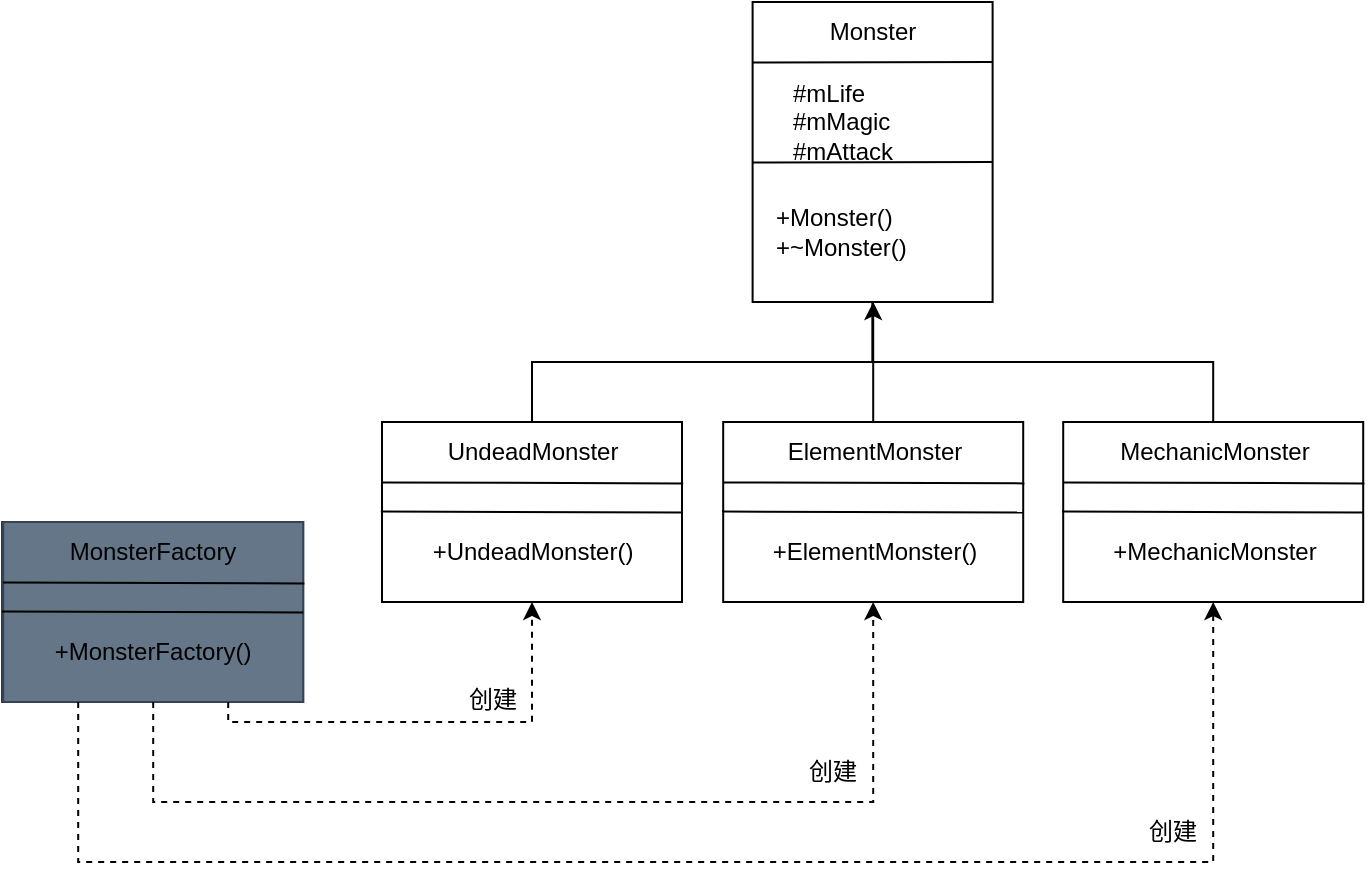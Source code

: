 <mxfile>
    <diagram id="nZPh1M8KPRNxxlnInnfV" name="第 1 页">
        <mxGraphModel dx="1547" dy="725" grid="1" gridSize="10" guides="1" tooltips="1" connect="1" arrows="1" fold="1" page="1" pageScale="1" pageWidth="1169" pageHeight="827" math="0" shadow="0">
            <root>
                <mxCell id="0"/>
                <mxCell id="1" parent="0"/>
                <mxCell id="2" value="" style="group" vertex="1" connectable="0" parent="1">
                    <mxGeometry x="415.3" y="50" width="120" height="160" as="geometry"/>
                </mxCell>
                <mxCell id="3" value="" style="whiteSpace=wrap;html=1;" vertex="1" parent="2">
                    <mxGeometry width="120" height="150" as="geometry"/>
                </mxCell>
                <mxCell id="4" value="Monster" style="text;html=1;align=center;verticalAlign=middle;resizable=0;points=[];autosize=1;strokeColor=none;fillColor=none;" vertex="1" parent="2">
                    <mxGeometry x="25" width="70" height="30" as="geometry"/>
                </mxCell>
                <mxCell id="5" value="" style="edgeStyle=none;orthogonalLoop=1;jettySize=auto;html=1;endArrow=none;endFill=0;entryX=0.999;entryY=0.133;entryDx=0;entryDy=0;entryPerimeter=0;" edge="1" parent="2">
                    <mxGeometry width="100" relative="1" as="geometry">
                        <mxPoint x="0.12" y="80.23" as="sourcePoint"/>
                        <mxPoint x="120.0" y="80" as="targetPoint"/>
                        <Array as="points"/>
                    </mxGeometry>
                </mxCell>
                <mxCell id="7" value="&lt;div style=&quot;&quot;&gt;+Monster()&lt;/div&gt;&lt;div style=&quot;&quot;&gt;+~Monster()&lt;/div&gt;" style="text;html=1;align=left;verticalAlign=middle;resizable=0;points=[];autosize=1;strokeColor=none;fillColor=none;" vertex="1" parent="2">
                    <mxGeometry x="10" y="95" width="90" height="40" as="geometry"/>
                </mxCell>
                <mxCell id="8" value="" style="edgeStyle=none;orthogonalLoop=1;jettySize=auto;html=1;endArrow=none;endFill=0;entryX=0.999;entryY=0.133;entryDx=0;entryDy=0;entryPerimeter=0;" edge="1" parent="2">
                    <mxGeometry width="100" relative="1" as="geometry">
                        <mxPoint x="5.684e-14" y="30.23" as="sourcePoint"/>
                        <mxPoint x="119.88" y="30" as="targetPoint"/>
                        <Array as="points"/>
                    </mxGeometry>
                </mxCell>
                <mxCell id="6" value="&lt;div style=&quot;text-align: left;&quot;&gt;&lt;span style=&quot;background-color: initial;&quot;&gt;#mLife&lt;/span&gt;&lt;/div&gt;&lt;font style=&quot;&quot;&gt;&lt;div style=&quot;text-align: left;&quot;&gt;&lt;span style=&quot;background-color: initial;&quot;&gt;#mMagic&lt;/span&gt;&lt;/div&gt;&lt;font style=&quot;font-size: 12px;&quot;&gt;&lt;div style=&quot;text-align: left;&quot;&gt;&lt;span style=&quot;background-color: initial;&quot;&gt;#mAttack&lt;/span&gt;&lt;/div&gt;&lt;/font&gt;&lt;/font&gt;" style="text;html=1;align=center;verticalAlign=middle;resizable=0;points=[];autosize=1;strokeColor=none;fillColor=none;" vertex="1" parent="2">
                    <mxGeometry x="10" y="30" width="70" height="60" as="geometry"/>
                </mxCell>
                <mxCell id="36" value="" style="group" vertex="1" connectable="0" parent="1">
                    <mxGeometry x="229.4" y="260" width="150.6" height="90" as="geometry"/>
                </mxCell>
                <mxCell id="31" value="" style="whiteSpace=wrap;html=1;" vertex="1" parent="36">
                    <mxGeometry x="0.6" width="150" height="90" as="geometry"/>
                </mxCell>
                <mxCell id="32" value="" style="edgeStyle=none;orthogonalLoop=1;jettySize=auto;html=1;endArrow=none;endFill=0;entryX=1.004;entryY=0.341;entryDx=0;entryDy=0;entryPerimeter=0;" edge="1" parent="36" target="31">
                    <mxGeometry width="100" relative="1" as="geometry">
                        <mxPoint x="0.6" y="30.23" as="sourcePoint"/>
                        <mxPoint x="120.48" y="30" as="targetPoint"/>
                        <Array as="points"/>
                    </mxGeometry>
                </mxCell>
                <mxCell id="33" value="" style="edgeStyle=none;orthogonalLoop=1;jettySize=auto;html=1;endArrow=none;endFill=0;entryX=1.004;entryY=0.341;entryDx=0;entryDy=0;entryPerimeter=0;" edge="1" parent="36">
                    <mxGeometry width="100" relative="1" as="geometry">
                        <mxPoint y="44.77" as="sourcePoint"/>
                        <mxPoint x="150.6" y="45.23" as="targetPoint"/>
                        <Array as="points"/>
                    </mxGeometry>
                </mxCell>
                <mxCell id="34" value="UndeadMonster" style="text;html=1;align=center;verticalAlign=middle;resizable=0;points=[];autosize=1;strokeColor=none;fillColor=none;" vertex="1" parent="36">
                    <mxGeometry x="20.6" width="110" height="30" as="geometry"/>
                </mxCell>
                <mxCell id="35" value="+UndeadMonster()" style="text;html=1;align=center;verticalAlign=middle;resizable=0;points=[];autosize=1;strokeColor=none;fillColor=none;" vertex="1" parent="36">
                    <mxGeometry x="15.6" y="50" width="120" height="30" as="geometry"/>
                </mxCell>
                <mxCell id="37" value="" style="group" vertex="1" connectable="0" parent="1">
                    <mxGeometry x="400" y="260" width="150.6" height="90" as="geometry"/>
                </mxCell>
                <mxCell id="38" value="" style="whiteSpace=wrap;html=1;" vertex="1" parent="37">
                    <mxGeometry x="0.6" width="150" height="90" as="geometry"/>
                </mxCell>
                <mxCell id="39" value="" style="edgeStyle=none;orthogonalLoop=1;jettySize=auto;html=1;endArrow=none;endFill=0;entryX=1.004;entryY=0.341;entryDx=0;entryDy=0;entryPerimeter=0;" edge="1" parent="37" target="38">
                    <mxGeometry width="100" relative="1" as="geometry">
                        <mxPoint x="0.6" y="30.23" as="sourcePoint"/>
                        <mxPoint x="120.48" y="30" as="targetPoint"/>
                        <Array as="points"/>
                    </mxGeometry>
                </mxCell>
                <mxCell id="40" value="" style="edgeStyle=none;orthogonalLoop=1;jettySize=auto;html=1;endArrow=none;endFill=0;entryX=1.004;entryY=0.341;entryDx=0;entryDy=0;entryPerimeter=0;" edge="1" parent="37">
                    <mxGeometry width="100" relative="1" as="geometry">
                        <mxPoint y="44.77" as="sourcePoint"/>
                        <mxPoint x="150.6" y="45.23" as="targetPoint"/>
                        <Array as="points"/>
                    </mxGeometry>
                </mxCell>
                <mxCell id="41" value="ElementMonster" style="text;html=1;align=center;verticalAlign=middle;resizable=0;points=[];autosize=1;strokeColor=none;fillColor=none;" vertex="1" parent="37">
                    <mxGeometry x="20.6" width="110" height="30" as="geometry"/>
                </mxCell>
                <mxCell id="42" value="+ElementMonster()" style="text;html=1;align=center;verticalAlign=middle;resizable=0;points=[];autosize=1;strokeColor=none;fillColor=none;" vertex="1" parent="37">
                    <mxGeometry x="10.6" y="50" width="130" height="30" as="geometry"/>
                </mxCell>
                <mxCell id="43" value="" style="group" vertex="1" connectable="0" parent="1">
                    <mxGeometry x="570" y="260" width="150.6" height="90" as="geometry"/>
                </mxCell>
                <mxCell id="44" value="" style="whiteSpace=wrap;html=1;" vertex="1" parent="43">
                    <mxGeometry x="0.6" width="150" height="90" as="geometry"/>
                </mxCell>
                <mxCell id="45" value="" style="edgeStyle=none;orthogonalLoop=1;jettySize=auto;html=1;endArrow=none;endFill=0;entryX=1.004;entryY=0.341;entryDx=0;entryDy=0;entryPerimeter=0;" edge="1" parent="43" target="44">
                    <mxGeometry width="100" relative="1" as="geometry">
                        <mxPoint x="0.6" y="30.23" as="sourcePoint"/>
                        <mxPoint x="120.48" y="30" as="targetPoint"/>
                        <Array as="points"/>
                    </mxGeometry>
                </mxCell>
                <mxCell id="46" value="" style="edgeStyle=none;orthogonalLoop=1;jettySize=auto;html=1;endArrow=none;endFill=0;entryX=1.004;entryY=0.341;entryDx=0;entryDy=0;entryPerimeter=0;" edge="1" parent="43">
                    <mxGeometry width="100" relative="1" as="geometry">
                        <mxPoint y="44.77" as="sourcePoint"/>
                        <mxPoint x="150.6" y="45.23" as="targetPoint"/>
                        <Array as="points"/>
                    </mxGeometry>
                </mxCell>
                <mxCell id="62" value="MechanicMonster" style="text;html=1;align=center;verticalAlign=middle;resizable=0;points=[];autosize=1;strokeColor=none;fillColor=none;" vertex="1" parent="43">
                    <mxGeometry x="15.6" width="120" height="30" as="geometry"/>
                </mxCell>
                <mxCell id="63" value="+MechanicMonster" style="text;html=1;align=center;verticalAlign=middle;resizable=0;points=[];autosize=1;strokeColor=none;fillColor=none;" vertex="1" parent="43">
                    <mxGeometry x="10.6" y="50" width="130" height="30" as="geometry"/>
                </mxCell>
                <mxCell id="66" style="edgeStyle=orthogonalEdgeStyle;html=1;" edge="1" parent="1" source="41">
                    <mxGeometry relative="1" as="geometry">
                        <mxPoint x="475.6" y="200" as="targetPoint"/>
                    </mxGeometry>
                </mxCell>
                <mxCell id="71" style="edgeStyle=orthogonalEdgeStyle;html=1;entryX=0.5;entryY=1;entryDx=0;entryDy=0;endArrow=none;endFill=0;rounded=0;" edge="1" parent="1" source="34" target="3">
                    <mxGeometry relative="1" as="geometry">
                        <Array as="points">
                            <mxPoint x="305" y="230"/>
                            <mxPoint x="475" y="230"/>
                        </Array>
                    </mxGeometry>
                </mxCell>
                <mxCell id="73" style="edgeStyle=orthogonalEdgeStyle;rounded=0;html=1;entryX=0.5;entryY=1;entryDx=0;entryDy=0;endArrow=none;endFill=0;" edge="1" parent="1" source="62" target="3">
                    <mxGeometry relative="1" as="geometry">
                        <Array as="points">
                            <mxPoint x="646" y="230"/>
                            <mxPoint x="475" y="230"/>
                        </Array>
                    </mxGeometry>
                </mxCell>
                <mxCell id="78" value="" style="group" vertex="1" connectable="0" parent="1">
                    <mxGeometry x="40" y="310" width="150.6" height="90" as="geometry"/>
                </mxCell>
                <mxCell id="74" value="" style="group;fillColor=#eeeeee;strokeColor=#36393d;container=0;" vertex="1" connectable="0" parent="78">
                    <mxGeometry width="150.6" height="90" as="geometry"/>
                </mxCell>
                <mxCell id="75" value="" style="whiteSpace=wrap;html=1;fillColor=#647687;strokeColor=#314354;fontColor=#ffffff;" vertex="1" parent="78">
                    <mxGeometry x="0.6" width="150" height="90" as="geometry"/>
                </mxCell>
                <mxCell id="76" value="" style="edgeStyle=none;orthogonalLoop=1;jettySize=auto;html=1;endArrow=none;endFill=0;entryX=1.004;entryY=0.341;entryDx=0;entryDy=0;entryPerimeter=0;rounded=0;" edge="1" parent="78" target="75">
                    <mxGeometry width="100" relative="1" as="geometry">
                        <mxPoint x="0.6" y="30.23" as="sourcePoint"/>
                        <mxPoint x="120.48" y="30" as="targetPoint"/>
                        <Array as="points"/>
                    </mxGeometry>
                </mxCell>
                <mxCell id="77" value="" style="edgeStyle=none;orthogonalLoop=1;jettySize=auto;html=1;endArrow=none;endFill=0;entryX=1.004;entryY=0.341;entryDx=0;entryDy=0;entryPerimeter=0;rounded=0;" edge="1" parent="78">
                    <mxGeometry width="100" relative="1" as="geometry">
                        <mxPoint y="44.77" as="sourcePoint"/>
                        <mxPoint x="150.6" y="45.23" as="targetPoint"/>
                        <Array as="points"/>
                    </mxGeometry>
                </mxCell>
                <mxCell id="79" value="MonsterFactory" style="text;html=1;align=center;verticalAlign=middle;resizable=0;points=[];autosize=1;strokeColor=none;fillColor=none;" vertex="1" parent="78">
                    <mxGeometry x="20.3" width="110" height="30" as="geometry"/>
                </mxCell>
                <mxCell id="81" value="+MonsterFactory()" style="text;html=1;align=center;verticalAlign=middle;resizable=0;points=[];autosize=1;strokeColor=none;fillColor=none;" vertex="1" parent="78">
                    <mxGeometry x="15.3" y="50" width="120" height="30" as="geometry"/>
                </mxCell>
                <mxCell id="82" style="edgeStyle=orthogonalEdgeStyle;rounded=0;html=1;exitX=0.75;exitY=1;exitDx=0;exitDy=0;entryX=0.5;entryY=1;entryDx=0;entryDy=0;endArrow=classic;endFill=1;dashed=1;" edge="1" parent="1" source="75" target="31">
                    <mxGeometry relative="1" as="geometry"/>
                </mxCell>
                <mxCell id="83" style="edgeStyle=orthogonalEdgeStyle;rounded=0;html=1;entryX=0.5;entryY=1;entryDx=0;entryDy=0;dashed=1;endArrow=classic;endFill=1;exitX=0.5;exitY=1;exitDx=0;exitDy=0;" edge="1" parent="1" source="75" target="38">
                    <mxGeometry relative="1" as="geometry">
                        <Array as="points">
                            <mxPoint x="116" y="450"/>
                            <mxPoint x="476" y="450"/>
                        </Array>
                    </mxGeometry>
                </mxCell>
                <mxCell id="84" style="edgeStyle=orthogonalEdgeStyle;rounded=0;html=1;exitX=0.25;exitY=1;exitDx=0;exitDy=0;entryX=0.5;entryY=1;entryDx=0;entryDy=0;dashed=1;endArrow=classic;endFill=1;" edge="1" parent="1" source="75" target="44">
                    <mxGeometry relative="1" as="geometry">
                        <Array as="points">
                            <mxPoint x="78" y="480"/>
                            <mxPoint x="646" y="480"/>
                        </Array>
                    </mxGeometry>
                </mxCell>
                <mxCell id="85" value="创建" style="text;html=1;align=center;verticalAlign=middle;resizable=0;points=[];autosize=1;strokeColor=none;fillColor=none;" vertex="1" parent="1">
                    <mxGeometry x="260" y="384" width="50" height="30" as="geometry"/>
                </mxCell>
                <mxCell id="86" value="创建" style="text;html=1;align=center;verticalAlign=middle;resizable=0;points=[];autosize=1;strokeColor=none;fillColor=none;" vertex="1" parent="1">
                    <mxGeometry x="430" y="420" width="50" height="30" as="geometry"/>
                </mxCell>
                <mxCell id="87" value="创建" style="text;html=1;align=center;verticalAlign=middle;resizable=0;points=[];autosize=1;strokeColor=none;fillColor=none;" vertex="1" parent="1">
                    <mxGeometry x="600" y="450" width="50" height="30" as="geometry"/>
                </mxCell>
            </root>
        </mxGraphModel>
    </diagram>
</mxfile>